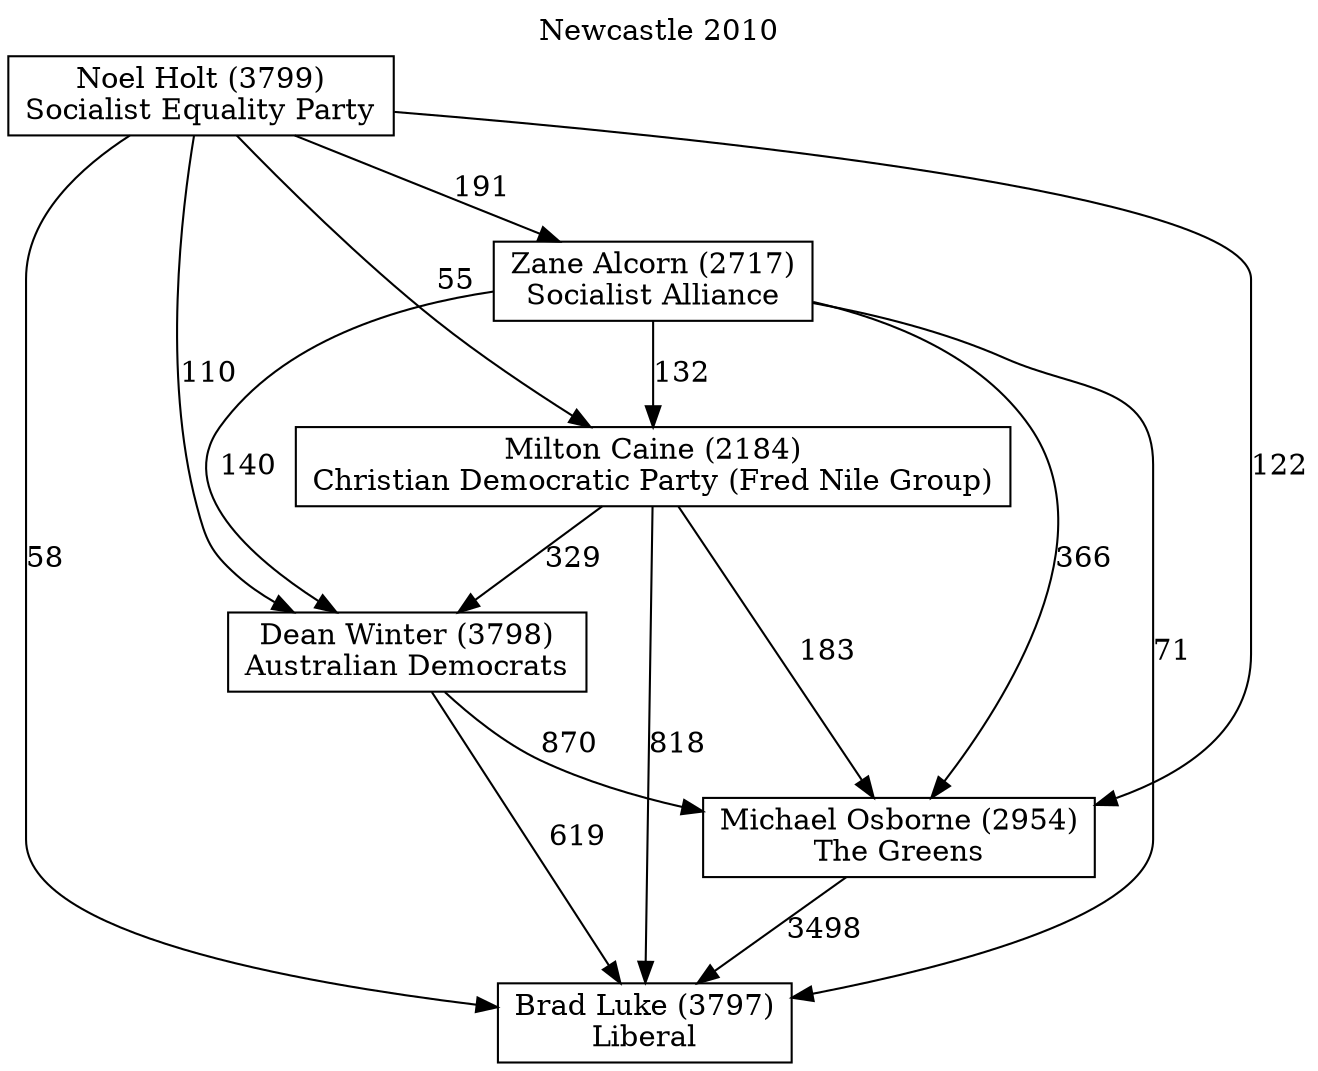// House preference flow
digraph "Brad Luke (3797)_Newcastle_2010" {
	graph [label="Newcastle 2010" labelloc=t mclimit=10]
	node [shape=box]
	"Brad Luke (3797)" [label="Brad Luke (3797)
Liberal"]
	"Michael Osborne (2954)" [label="Michael Osborne (2954)
The Greens"]
	"Dean Winter (3798)" [label="Dean Winter (3798)
Australian Democrats"]
	"Milton Caine (2184)" [label="Milton Caine (2184)
Christian Democratic Party (Fred Nile Group)"]
	"Zane Alcorn (2717)" [label="Zane Alcorn (2717)
Socialist Alliance"]
	"Noel Holt (3799)" [label="Noel Holt (3799)
Socialist Equality Party"]
	"Michael Osborne (2954)" -> "Brad Luke (3797)" [label=3498]
	"Dean Winter (3798)" -> "Michael Osborne (2954)" [label=870]
	"Milton Caine (2184)" -> "Dean Winter (3798)" [label=329]
	"Zane Alcorn (2717)" -> "Milton Caine (2184)" [label=132]
	"Noel Holt (3799)" -> "Zane Alcorn (2717)" [label=191]
	"Dean Winter (3798)" -> "Brad Luke (3797)" [label=619]
	"Milton Caine (2184)" -> "Brad Luke (3797)" [label=818]
	"Zane Alcorn (2717)" -> "Brad Luke (3797)" [label=71]
	"Noel Holt (3799)" -> "Brad Luke (3797)" [label=58]
	"Noel Holt (3799)" -> "Milton Caine (2184)" [label=55]
	"Zane Alcorn (2717)" -> "Dean Winter (3798)" [label=140]
	"Noel Holt (3799)" -> "Dean Winter (3798)" [label=110]
	"Milton Caine (2184)" -> "Michael Osborne (2954)" [label=183]
	"Zane Alcorn (2717)" -> "Michael Osborne (2954)" [label=366]
	"Noel Holt (3799)" -> "Michael Osborne (2954)" [label=122]
}
